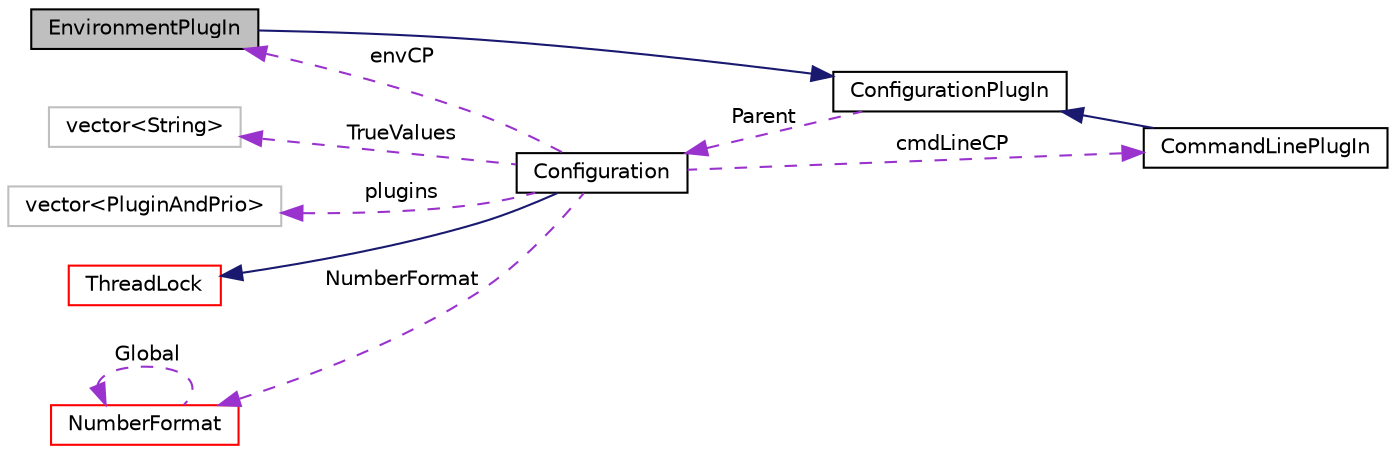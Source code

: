 digraph "EnvironmentPlugIn"
{
  edge [fontname="Helvetica",fontsize="10",labelfontname="Helvetica",labelfontsize="10"];
  node [fontname="Helvetica",fontsize="10",shape=record];
  rankdir="LR";
  Node1 [label="EnvironmentPlugIn",height=0.2,width=0.4,color="black", fillcolor="grey75", style="filled", fontcolor="black"];
  Node6 [label="vector\<String\>",height=0.2,width=0.4,color="grey75", fillcolor="white", style="filled"];
  Node7 [label="vector\<PluginAndPrio\>",height=0.2,width=0.4,color="grey75", fillcolor="white", style="filled"];
  Node1 -> Node3 [dir="back",color="darkorchid3",fontsize="10",style="dashed",label=" envCP" ,fontname="Helvetica"];
  Node2 -> Node1 [dir="back",color="midnightblue",fontsize="10",style="solid",fontname="Helvetica"];
  Node2 -> Node8 [dir="back",color="midnightblue",fontsize="10",style="solid",fontname="Helvetica"];
  Node3 -> Node2 [dir="back",color="darkorchid3",fontsize="10",style="dashed",label=" Parent" ,fontname="Helvetica"];
  Node4 -> Node3 [dir="back",color="midnightblue",fontsize="10",style="solid",fontname="Helvetica"];
  Node5 -> Node3 [dir="back",color="darkorchid3",fontsize="10",style="dashed",label=" NumberFormat" ,fontname="Helvetica"];
  Node5 -> Node5 [dir="back",color="darkorchid3",fontsize="10",style="dashed",label=" Global" ,fontname="Helvetica"];
  Node6 -> Node3 [dir="back",color="darkorchid3",fontsize="10",style="dashed",label=" TrueValues" ,fontname="Helvetica"];
  Node7 -> Node3 [dir="back",color="darkorchid3",fontsize="10",style="dashed",label=" plugins" ,fontname="Helvetica"];
  Node8 -> Node3 [dir="back",color="darkorchid3",fontsize="10",style="dashed",label=" cmdLineCP" ,fontname="Helvetica"];
  Node2 [label="ConfigurationPlugIn",height=0.2,width=0.4,color="black", fillcolor="white", style="filled",URL="$classaworx_1_1lib_1_1config_1_1ConfigurationPlugIn.html"];
  Node3 [label="Configuration",height=0.2,width=0.4,color="black", fillcolor="white", style="filled",URL="$classaworx_1_1lib_1_1config_1_1Configuration.html"];
  Node4 [label="ThreadLock",height=0.2,width=0.4,color="red", fillcolor="white", style="filled",URL="$classaworx_1_1lib_1_1threads_1_1ThreadLock.html"];
  Node5 [label="NumberFormat",height=0.2,width=0.4,color="red", fillcolor="white", style="filled",URL="$classaworx_1_1lib_1_1strings_1_1NumberFormat.html"];
  Node8 [label="CommandLinePlugIn",height=0.2,width=0.4,color="black", fillcolor="white", style="filled",URL="$classaworx_1_1lib_1_1config_1_1CommandLinePlugIn.html"];
}

